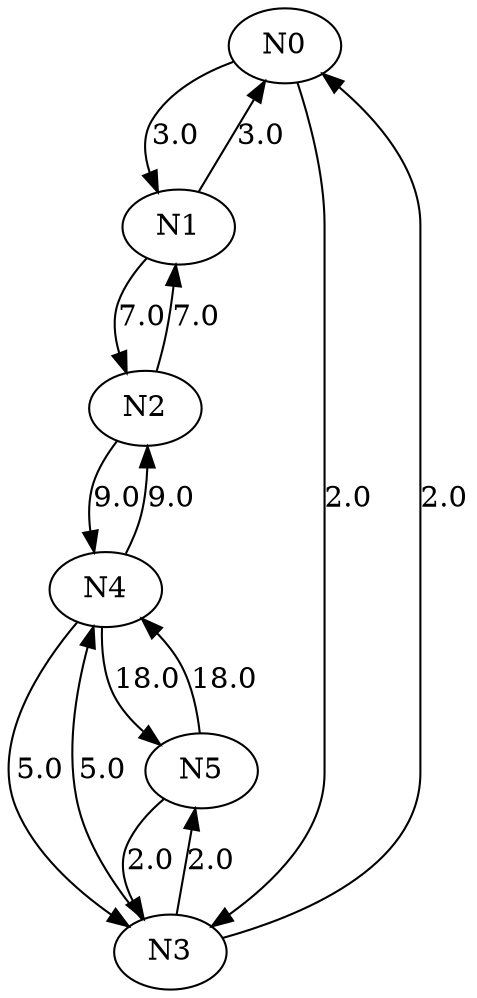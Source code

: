 digraph Gr { 
N0;
N1;
N2;
N3;
N4;
N5;
N0 -> N1 [label="3.0"];
N0 -> N3 [label="2.0"];
N1 -> N0 [label="3.0"];
N1 -> N2 [label="7.0"];
N2 -> N1 [label="7.0"];
N2 -> N4 [label="9.0"];
N3 -> N0 [label="2.0"];
N3 -> N4 [label="5.0"];
N3 -> N5 [label="2.0"];
N4 -> N2 [label="9.0"];
N4 -> N3 [label="5.0"];
N4 -> N5 [label="18.0"];
N5 -> N3 [label="2.0"];
N5 -> N4 [label="18.0"];
}
